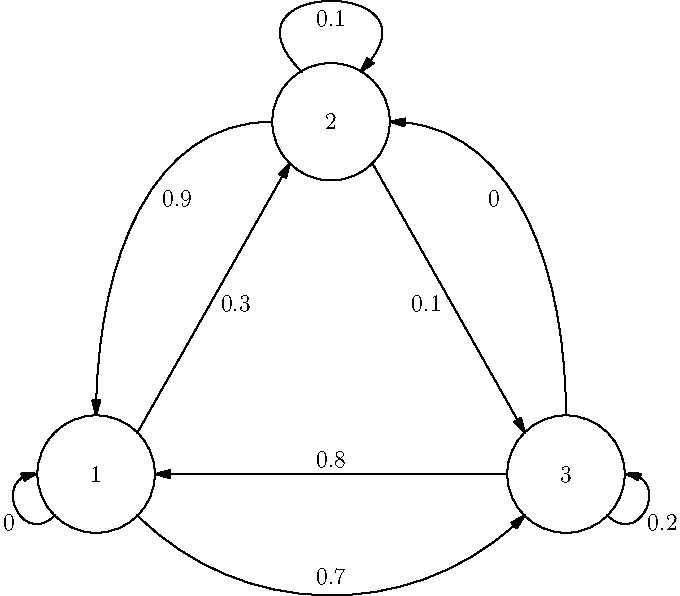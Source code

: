 size(12cm); 

draw(unitcircle);
draw(shift((8,0))*unitcircle);
draw(shift((4,6))*unitcircle);

draw((7,0)--(1,0),Arrow);
draw((0.7,-0.7){SE}..{NE}(7.3,-0.7),Arrow);
draw((-0.7,-0.7){SW}..{E}(-1,0),Arrow);

draw((0.7,0.7)--(3.3,5.3),Arrow);
draw((3,6){W}..{S}(0,1),Arrow);
draw((3.5,6.85){NW}..{SW}(4.5,6.85),Arrow);

draw((4.7,5.3)--(7.3,0.7),Arrow);
draw((8,1){N}..{W}(5,6),Arrow);
draw((8.7,-0.7){SE}..{W}(9,0),Arrow);

label("$1$",(0,0));
label("$2$",(4,6));
label("$3$",(8,0));

label("$0.7$",(4,-2),N);
label("$0.3$",(2,2.9),E);
label("$0$",(-1.3,-0.6),SW);

label("$0.1$",(6,2.9),W);
label("$0.9$",(1,4.7),E);
label("$0.1$",(4,7.5),N);

label("$0.8$",(4,0),N);
label("$0$",(7,4.7),W);
label("$0.2$",(9.3,-0.6),SE);

